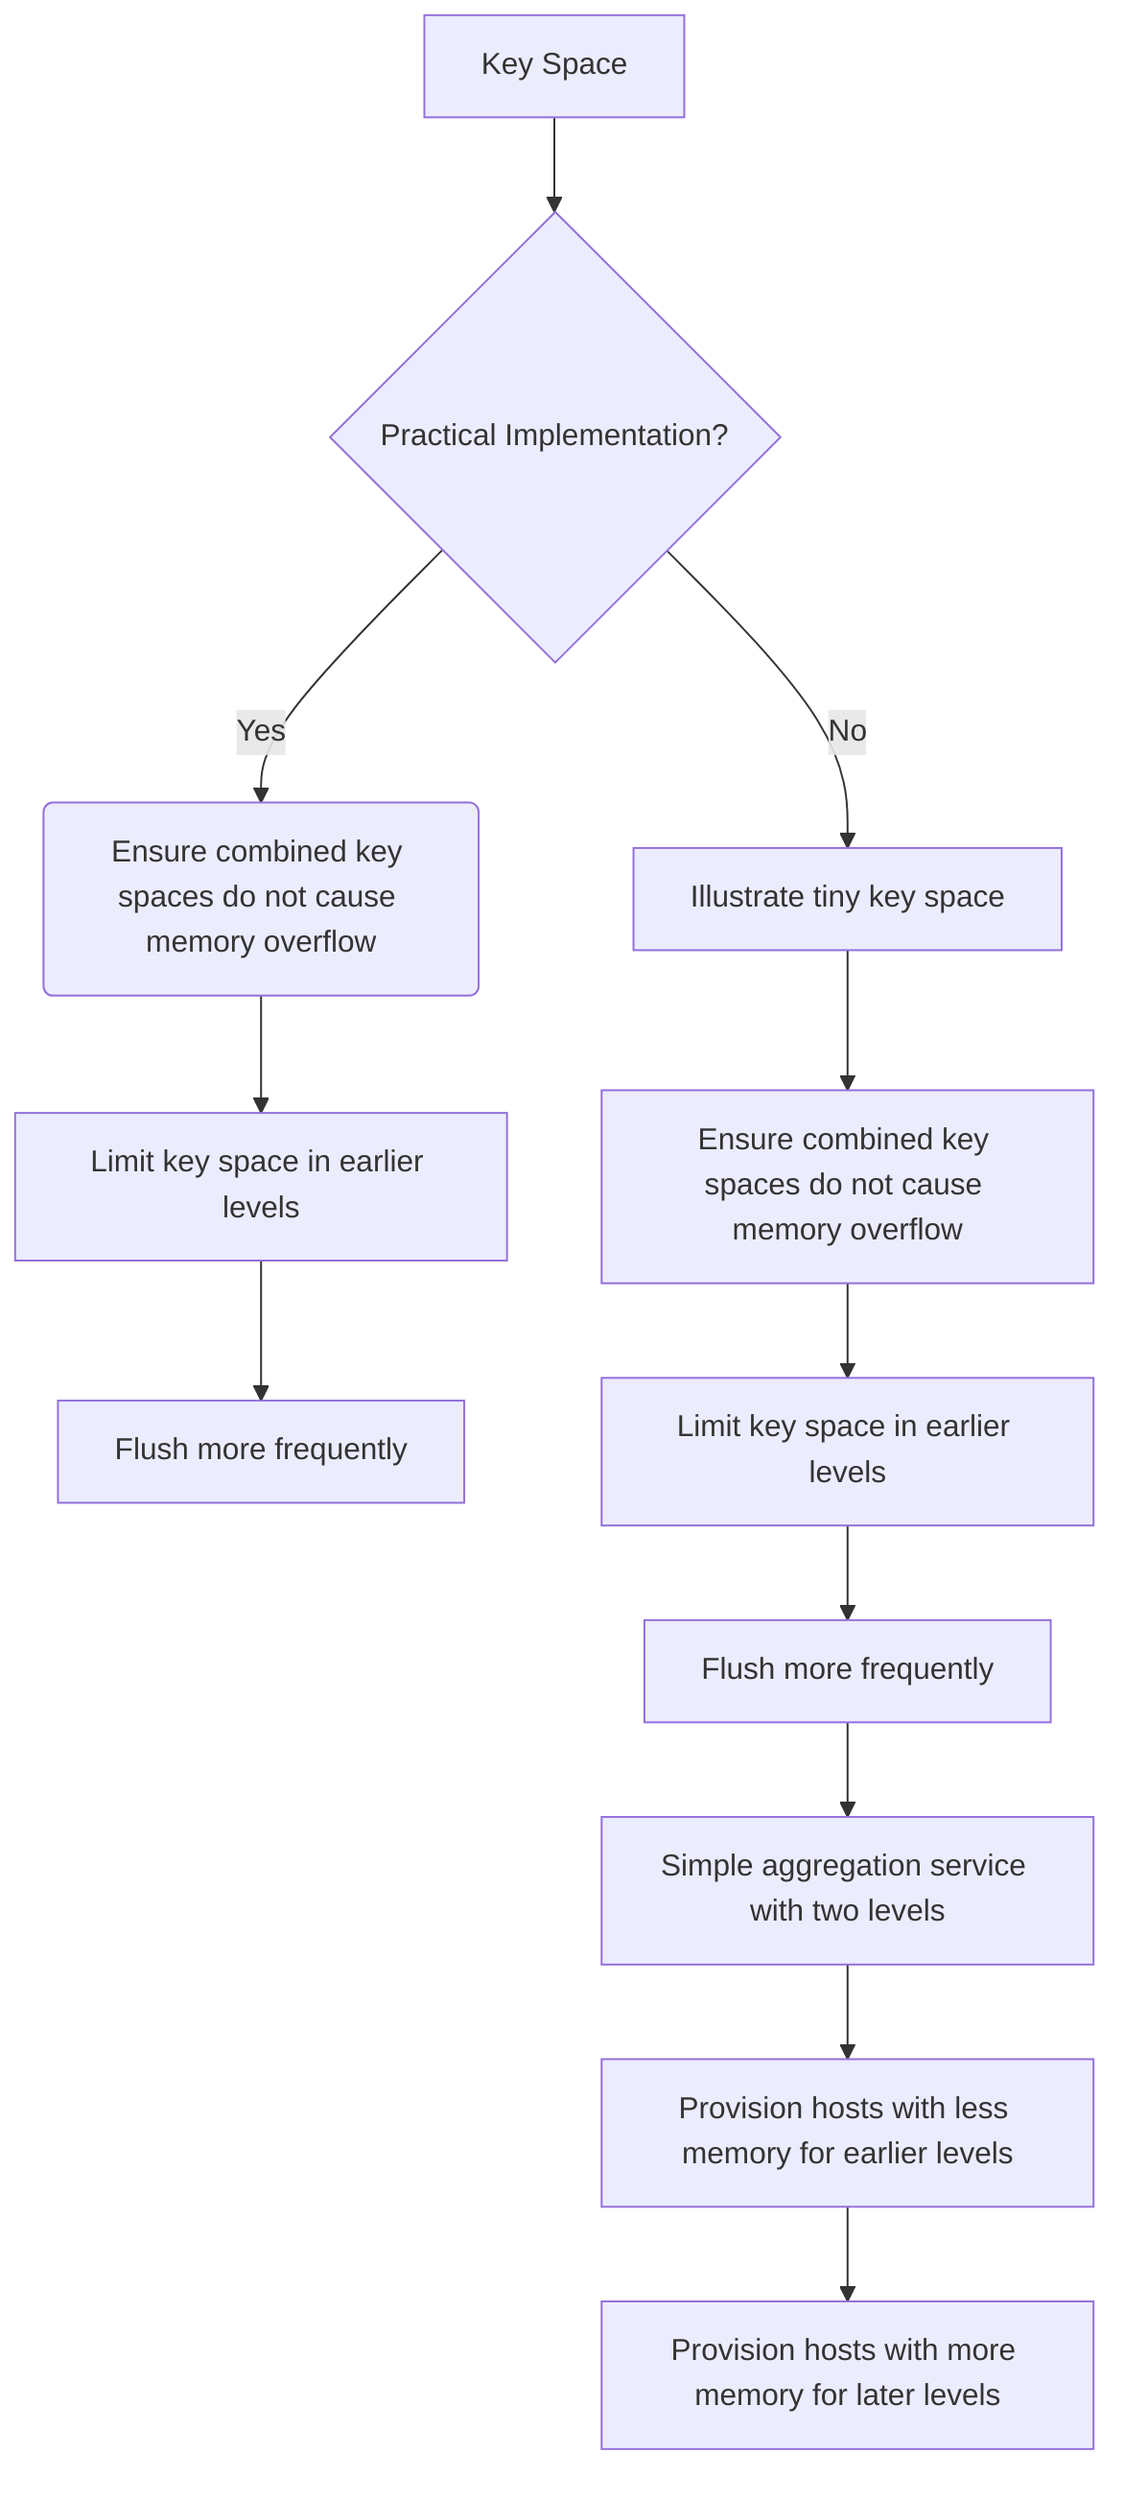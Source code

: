 graph TD;
    A[Key Space] --> B{Practical Implementation?}
    B -->|Yes| C(Ensure combined key spaces do not cause memory overflow)
    C --> D[Limit key space in earlier levels]
    D --> E[Flush more frequently]
    B -->|No| F[Illustrate tiny key space]
    F --> G[Ensure combined key spaces do not cause memory overflow]
    G --> H[Limit key space in earlier levels]
    H --> I[Flush more frequently]
    I --> J[Simple aggregation service with two levels]
    J --> K[Provision hosts with less memory for earlier levels]
    K --> L[Provision hosts with more memory for later levels]